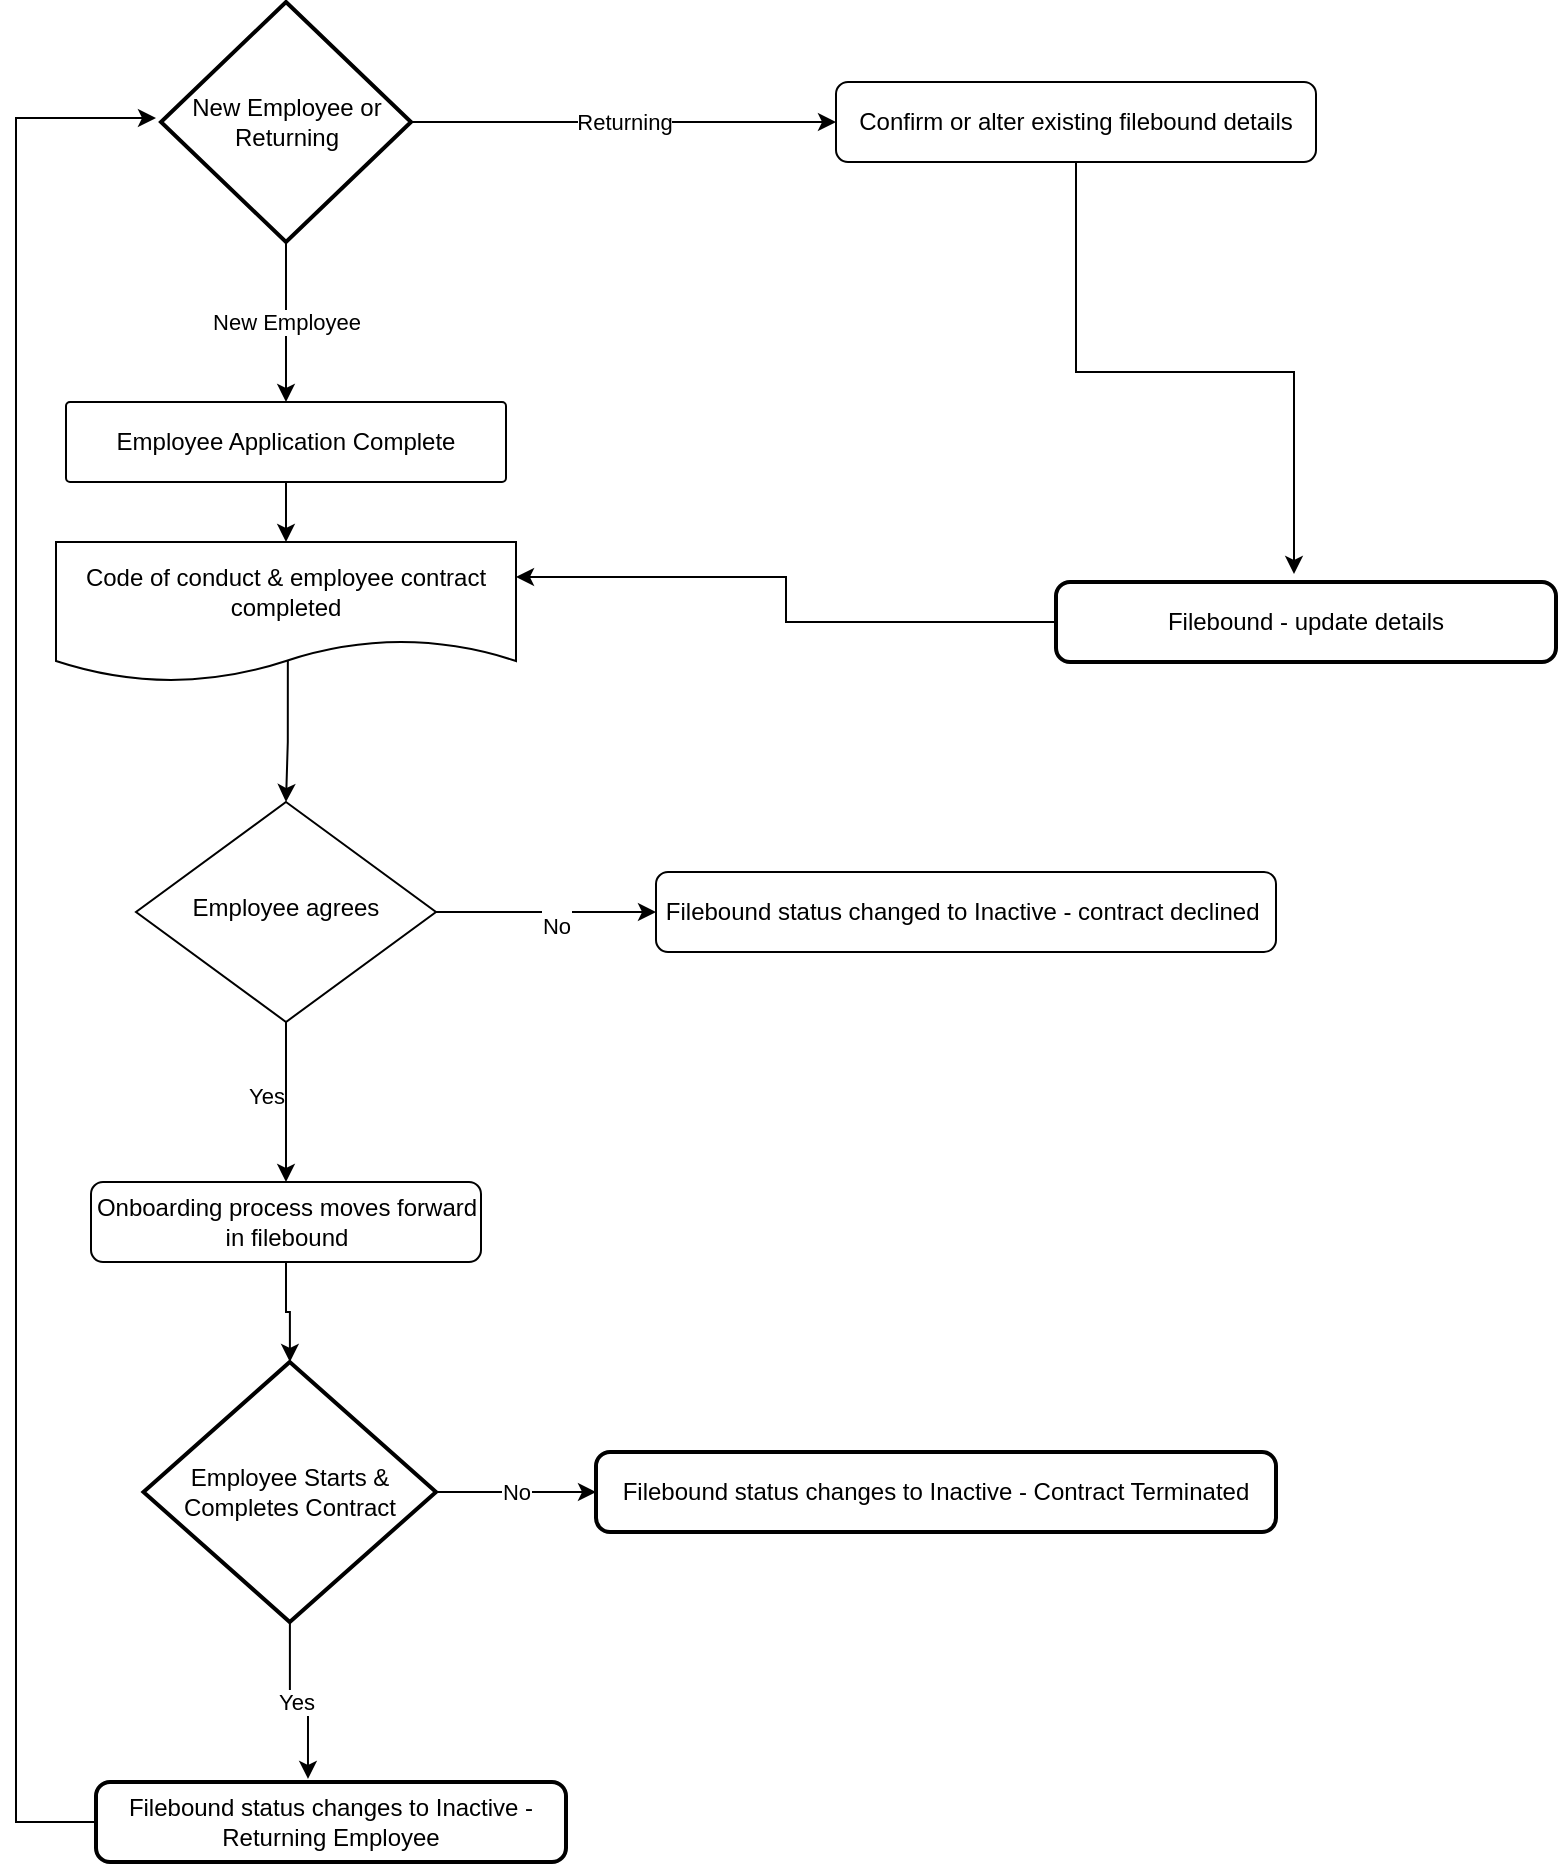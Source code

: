 <mxfile version="14.6.6" type="github">
  <diagram id="C5RBs43oDa-KdzZeNtuy" name="Page-1">
    <mxGraphModel dx="1291" dy="762" grid="1" gridSize="10" guides="1" tooltips="1" connect="1" arrows="1" fold="1" page="1" pageScale="1" pageWidth="827" pageHeight="1169" math="0" shadow="0">
      <root>
        <mxCell id="WIyWlLk6GJQsqaUBKTNV-0" />
        <mxCell id="WIyWlLk6GJQsqaUBKTNV-1" parent="WIyWlLk6GJQsqaUBKTNV-0" />
        <mxCell id="yUZdv5OSXncJy-r2LeQn-18" style="edgeStyle=orthogonalEdgeStyle;rounded=0;orthogonalLoop=1;jettySize=auto;html=1;entryX=0.5;entryY=0;entryDx=0;entryDy=0;" edge="1" parent="WIyWlLk6GJQsqaUBKTNV-1" source="WIyWlLk6GJQsqaUBKTNV-3" target="yUZdv5OSXncJy-r2LeQn-2">
          <mxGeometry relative="1" as="geometry" />
        </mxCell>
        <mxCell id="WIyWlLk6GJQsqaUBKTNV-3" value="Employee Application Complete" style="rounded=1;whiteSpace=wrap;html=1;fontSize=12;glass=0;strokeWidth=1;shadow=0;arcSize=5;" parent="WIyWlLk6GJQsqaUBKTNV-1" vertex="1">
          <mxGeometry x="65" y="360" width="220" height="40" as="geometry" />
        </mxCell>
        <mxCell id="yUZdv5OSXncJy-r2LeQn-16" value="&lt;br&gt;Yes" style="edgeStyle=orthogonalEdgeStyle;rounded=0;orthogonalLoop=1;jettySize=auto;html=1;entryX=0.5;entryY=0;entryDx=0;entryDy=0;" edge="1" parent="WIyWlLk6GJQsqaUBKTNV-1" source="WIyWlLk6GJQsqaUBKTNV-10" target="WIyWlLk6GJQsqaUBKTNV-11">
          <mxGeometry x="-0.134" y="-5" relative="1" as="geometry">
            <mxPoint x="-5" y="-5" as="offset" />
          </mxGeometry>
        </mxCell>
        <mxCell id="yUZdv5OSXncJy-r2LeQn-17" value="&lt;br&gt;No" style="edgeStyle=orthogonalEdgeStyle;rounded=0;orthogonalLoop=1;jettySize=auto;html=1;entryX=0;entryY=0.5;entryDx=0;entryDy=0;" edge="1" parent="WIyWlLk6GJQsqaUBKTNV-1" source="WIyWlLk6GJQsqaUBKTNV-10" target="WIyWlLk6GJQsqaUBKTNV-12">
          <mxGeometry x="0.091" relative="1" as="geometry">
            <Array as="points">
              <mxPoint x="310" y="615" />
              <mxPoint x="310" y="615" />
            </Array>
            <mxPoint as="offset" />
          </mxGeometry>
        </mxCell>
        <mxCell id="WIyWlLk6GJQsqaUBKTNV-10" value="Employee agrees" style="rhombus;whiteSpace=wrap;html=1;shadow=0;fontFamily=Helvetica;fontSize=12;align=center;strokeWidth=1;spacing=6;spacingTop=-4;" parent="WIyWlLk6GJQsqaUBKTNV-1" vertex="1">
          <mxGeometry x="100" y="560" width="150" height="110" as="geometry" />
        </mxCell>
        <mxCell id="yUZdv5OSXncJy-r2LeQn-27" style="edgeStyle=orthogonalEdgeStyle;rounded=0;orthogonalLoop=1;jettySize=auto;html=1;" edge="1" parent="WIyWlLk6GJQsqaUBKTNV-1" source="WIyWlLk6GJQsqaUBKTNV-11" target="yUZdv5OSXncJy-r2LeQn-26">
          <mxGeometry relative="1" as="geometry" />
        </mxCell>
        <mxCell id="WIyWlLk6GJQsqaUBKTNV-11" value="Onboarding process moves forward in filebound" style="rounded=1;whiteSpace=wrap;html=1;fontSize=12;glass=0;strokeWidth=1;shadow=0;" parent="WIyWlLk6GJQsqaUBKTNV-1" vertex="1">
          <mxGeometry x="77.5" y="750" width="195" height="40" as="geometry" />
        </mxCell>
        <mxCell id="WIyWlLk6GJQsqaUBKTNV-12" value="Filebound status changed to Inactive - contract declined&amp;nbsp;" style="rounded=1;whiteSpace=wrap;html=1;fontSize=12;glass=0;strokeWidth=1;shadow=0;" parent="WIyWlLk6GJQsqaUBKTNV-1" vertex="1">
          <mxGeometry x="360" y="595" width="310" height="40" as="geometry" />
        </mxCell>
        <mxCell id="yUZdv5OSXncJy-r2LeQn-6" style="edgeStyle=orthogonalEdgeStyle;rounded=0;orthogonalLoop=1;jettySize=auto;html=1;entryX=0.5;entryY=0;entryDx=0;entryDy=0;exitX=0.504;exitY=0.839;exitDx=0;exitDy=0;exitPerimeter=0;" edge="1" parent="WIyWlLk6GJQsqaUBKTNV-1" source="yUZdv5OSXncJy-r2LeQn-2" target="WIyWlLk6GJQsqaUBKTNV-10">
          <mxGeometry relative="1" as="geometry" />
        </mxCell>
        <mxCell id="yUZdv5OSXncJy-r2LeQn-2" value="Code of conduct &amp;amp; employee contract completed" style="shape=document;whiteSpace=wrap;html=1;boundedLbl=1;" vertex="1" parent="WIyWlLk6GJQsqaUBKTNV-1">
          <mxGeometry x="60" y="430" width="230" height="70" as="geometry" />
        </mxCell>
        <mxCell id="yUZdv5OSXncJy-r2LeQn-20" value="New Employee" style="edgeStyle=orthogonalEdgeStyle;rounded=0;orthogonalLoop=1;jettySize=auto;html=1;entryX=0.5;entryY=0;entryDx=0;entryDy=0;" edge="1" parent="WIyWlLk6GJQsqaUBKTNV-1" source="yUZdv5OSXncJy-r2LeQn-19" target="WIyWlLk6GJQsqaUBKTNV-3">
          <mxGeometry relative="1" as="geometry" />
        </mxCell>
        <mxCell id="yUZdv5OSXncJy-r2LeQn-33" value="Returning" style="edgeStyle=orthogonalEdgeStyle;rounded=0;orthogonalLoop=1;jettySize=auto;html=1;entryX=0;entryY=0.5;entryDx=0;entryDy=0;" edge="1" parent="WIyWlLk6GJQsqaUBKTNV-1" source="yUZdv5OSXncJy-r2LeQn-19" target="yUZdv5OSXncJy-r2LeQn-32">
          <mxGeometry relative="1" as="geometry">
            <mxPoint x="270" y="220" as="targetPoint" />
          </mxGeometry>
        </mxCell>
        <mxCell id="yUZdv5OSXncJy-r2LeQn-19" value="New Employee or Returning" style="strokeWidth=2;html=1;shape=mxgraph.flowchart.decision;whiteSpace=wrap;" vertex="1" parent="WIyWlLk6GJQsqaUBKTNV-1">
          <mxGeometry x="112.5" y="160" width="125" height="120" as="geometry" />
        </mxCell>
        <mxCell id="yUZdv5OSXncJy-r2LeQn-31" style="edgeStyle=orthogonalEdgeStyle;rounded=0;orthogonalLoop=1;jettySize=auto;html=1;" edge="1" parent="WIyWlLk6GJQsqaUBKTNV-1" source="yUZdv5OSXncJy-r2LeQn-24">
          <mxGeometry relative="1" as="geometry">
            <mxPoint x="110" y="218" as="targetPoint" />
            <Array as="points">
              <mxPoint x="40" y="1070" />
              <mxPoint x="40" y="218" />
            </Array>
          </mxGeometry>
        </mxCell>
        <mxCell id="yUZdv5OSXncJy-r2LeQn-24" value="Filebound status changes to Inactive - Returning Employee" style="rounded=1;whiteSpace=wrap;html=1;absoluteArcSize=1;arcSize=14;strokeWidth=2;" vertex="1" parent="WIyWlLk6GJQsqaUBKTNV-1">
          <mxGeometry x="80" y="1050" width="235" height="40" as="geometry" />
        </mxCell>
        <mxCell id="yUZdv5OSXncJy-r2LeQn-28" value="Yes" style="edgeStyle=orthogonalEdgeStyle;rounded=0;orthogonalLoop=1;jettySize=auto;html=1;entryX=0.451;entryY=-0.039;entryDx=0;entryDy=0;entryPerimeter=0;" edge="1" parent="WIyWlLk6GJQsqaUBKTNV-1" source="yUZdv5OSXncJy-r2LeQn-26" target="yUZdv5OSXncJy-r2LeQn-24">
          <mxGeometry relative="1" as="geometry" />
        </mxCell>
        <mxCell id="yUZdv5OSXncJy-r2LeQn-30" value="No" style="edgeStyle=orthogonalEdgeStyle;rounded=0;orthogonalLoop=1;jettySize=auto;html=1;entryX=0;entryY=0.5;entryDx=0;entryDy=0;" edge="1" parent="WIyWlLk6GJQsqaUBKTNV-1" source="yUZdv5OSXncJy-r2LeQn-26" target="yUZdv5OSXncJy-r2LeQn-29">
          <mxGeometry relative="1" as="geometry" />
        </mxCell>
        <mxCell id="yUZdv5OSXncJy-r2LeQn-26" value="Employee Starts &amp;amp; Completes Contract&lt;br&gt;" style="strokeWidth=2;html=1;shape=mxgraph.flowchart.decision;whiteSpace=wrap;" vertex="1" parent="WIyWlLk6GJQsqaUBKTNV-1">
          <mxGeometry x="103.75" y="840" width="146.25" height="130" as="geometry" />
        </mxCell>
        <mxCell id="yUZdv5OSXncJy-r2LeQn-29" value="Filebound status changes to Inactive - Contract Terminated" style="rounded=1;whiteSpace=wrap;html=1;absoluteArcSize=1;arcSize=14;strokeWidth=2;" vertex="1" parent="WIyWlLk6GJQsqaUBKTNV-1">
          <mxGeometry x="330" y="885" width="340" height="40" as="geometry" />
        </mxCell>
        <mxCell id="yUZdv5OSXncJy-r2LeQn-40" style="edgeStyle=orthogonalEdgeStyle;rounded=0;orthogonalLoop=1;jettySize=auto;html=1;entryX=0.476;entryY=-0.1;entryDx=0;entryDy=0;entryPerimeter=0;" edge="1" parent="WIyWlLk6GJQsqaUBKTNV-1" source="yUZdv5OSXncJy-r2LeQn-32" target="yUZdv5OSXncJy-r2LeQn-35">
          <mxGeometry relative="1" as="geometry" />
        </mxCell>
        <mxCell id="yUZdv5OSXncJy-r2LeQn-32" value="Confirm or alter existing filebound details" style="rounded=1;whiteSpace=wrap;html=1;" vertex="1" parent="WIyWlLk6GJQsqaUBKTNV-1">
          <mxGeometry x="450" y="200" width="240" height="40" as="geometry" />
        </mxCell>
        <mxCell id="yUZdv5OSXncJy-r2LeQn-38" style="edgeStyle=orthogonalEdgeStyle;rounded=0;orthogonalLoop=1;jettySize=auto;html=1;entryX=1;entryY=0.25;entryDx=0;entryDy=0;" edge="1" parent="WIyWlLk6GJQsqaUBKTNV-1" source="yUZdv5OSXncJy-r2LeQn-35" target="yUZdv5OSXncJy-r2LeQn-2">
          <mxGeometry relative="1" as="geometry">
            <mxPoint x="300" y="450" as="targetPoint" />
          </mxGeometry>
        </mxCell>
        <mxCell id="yUZdv5OSXncJy-r2LeQn-35" value="Filebound - update details" style="rounded=1;whiteSpace=wrap;html=1;absoluteArcSize=1;arcSize=14;strokeWidth=2;" vertex="1" parent="WIyWlLk6GJQsqaUBKTNV-1">
          <mxGeometry x="560" y="450" width="250" height="40" as="geometry" />
        </mxCell>
      </root>
    </mxGraphModel>
  </diagram>
</mxfile>
